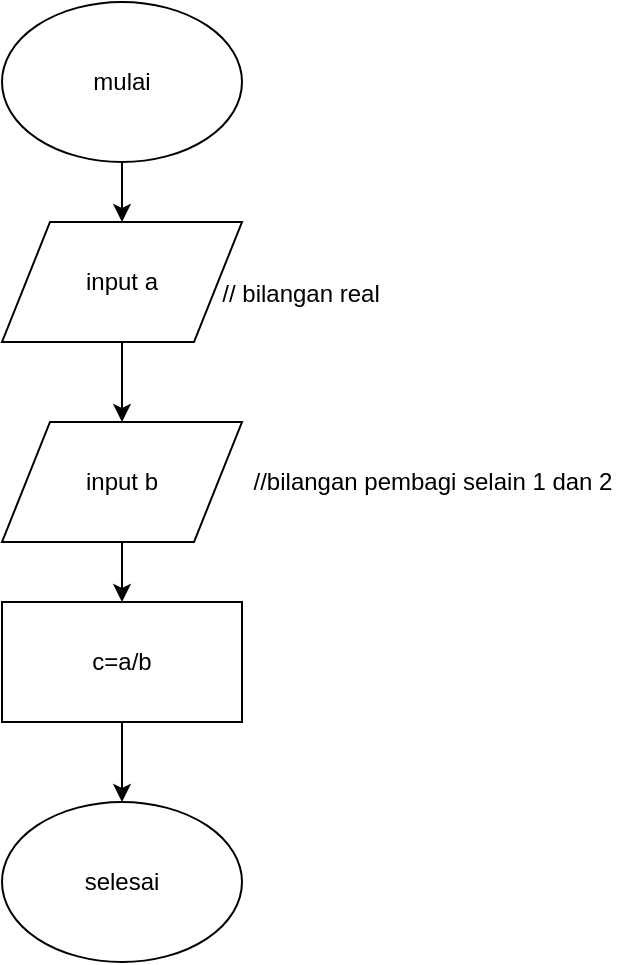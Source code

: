 <mxfile version="13.0.3" type="device"><diagram id="Fuzwc_zS_VkVC_PNDtPF" name="Page-1"><mxGraphModel dx="852" dy="494" grid="1" gridSize="10" guides="1" tooltips="1" connect="1" arrows="1" fold="1" page="1" pageScale="1" pageWidth="850" pageHeight="1100" math="0" shadow="0"><root><mxCell id="0"/><mxCell id="1" parent="0"/><mxCell id="DJtaU9dh9pxW2sCAObG3-9" value="" style="edgeStyle=orthogonalEdgeStyle;rounded=0;orthogonalLoop=1;jettySize=auto;html=1;" edge="1" parent="1" source="DJtaU9dh9pxW2sCAObG3-1" target="DJtaU9dh9pxW2sCAObG3-4"><mxGeometry relative="1" as="geometry"/></mxCell><mxCell id="DJtaU9dh9pxW2sCAObG3-1" value="mulai" style="ellipse;whiteSpace=wrap;html=1;" vertex="1" parent="1"><mxGeometry x="365" y="70" width="120" height="80" as="geometry"/></mxCell><mxCell id="DJtaU9dh9pxW2sCAObG3-10" value="" style="edgeStyle=orthogonalEdgeStyle;rounded=0;orthogonalLoop=1;jettySize=auto;html=1;" edge="1" parent="1" source="DJtaU9dh9pxW2sCAObG3-4" target="DJtaU9dh9pxW2sCAObG3-6"><mxGeometry relative="1" as="geometry"/></mxCell><mxCell id="DJtaU9dh9pxW2sCAObG3-4" value="input a" style="shape=parallelogram;perimeter=parallelogramPerimeter;whiteSpace=wrap;html=1;" vertex="1" parent="1"><mxGeometry x="365" y="180" width="120" height="60" as="geometry"/></mxCell><mxCell id="DJtaU9dh9pxW2sCAObG3-11" value="" style="edgeStyle=orthogonalEdgeStyle;rounded=0;orthogonalLoop=1;jettySize=auto;html=1;" edge="1" parent="1" source="DJtaU9dh9pxW2sCAObG3-6" target="DJtaU9dh9pxW2sCAObG3-7"><mxGeometry relative="1" as="geometry"/></mxCell><mxCell id="DJtaU9dh9pxW2sCAObG3-6" value="input b" style="shape=parallelogram;perimeter=parallelogramPerimeter;whiteSpace=wrap;html=1;" vertex="1" parent="1"><mxGeometry x="365" y="280" width="120" height="60" as="geometry"/></mxCell><mxCell id="DJtaU9dh9pxW2sCAObG3-12" value="" style="edgeStyle=orthogonalEdgeStyle;rounded=0;orthogonalLoop=1;jettySize=auto;html=1;" edge="1" parent="1" source="DJtaU9dh9pxW2sCAObG3-7" target="DJtaU9dh9pxW2sCAObG3-8"><mxGeometry relative="1" as="geometry"/></mxCell><mxCell id="DJtaU9dh9pxW2sCAObG3-7" value="c=a/b" style="rounded=0;whiteSpace=wrap;html=1;" vertex="1" parent="1"><mxGeometry x="365" y="370" width="120" height="60" as="geometry"/></mxCell><mxCell id="DJtaU9dh9pxW2sCAObG3-8" value="selesai" style="ellipse;whiteSpace=wrap;html=1;" vertex="1" parent="1"><mxGeometry x="365" y="470" width="120" height="80" as="geometry"/></mxCell><mxCell id="DJtaU9dh9pxW2sCAObG3-13" value="// bilangan real" style="text;html=1;align=center;verticalAlign=middle;resizable=0;points=[];autosize=1;" vertex="1" parent="1"><mxGeometry x="469" y="206" width="90" height="20" as="geometry"/></mxCell><mxCell id="DJtaU9dh9pxW2sCAObG3-14" value="//bilangan pembagi selain 1 dan 2" style="text;html=1;align=center;verticalAlign=middle;resizable=0;points=[];autosize=1;" vertex="1" parent="1"><mxGeometry x="485" y="300" width="190" height="20" as="geometry"/></mxCell></root></mxGraphModel></diagram></mxfile>